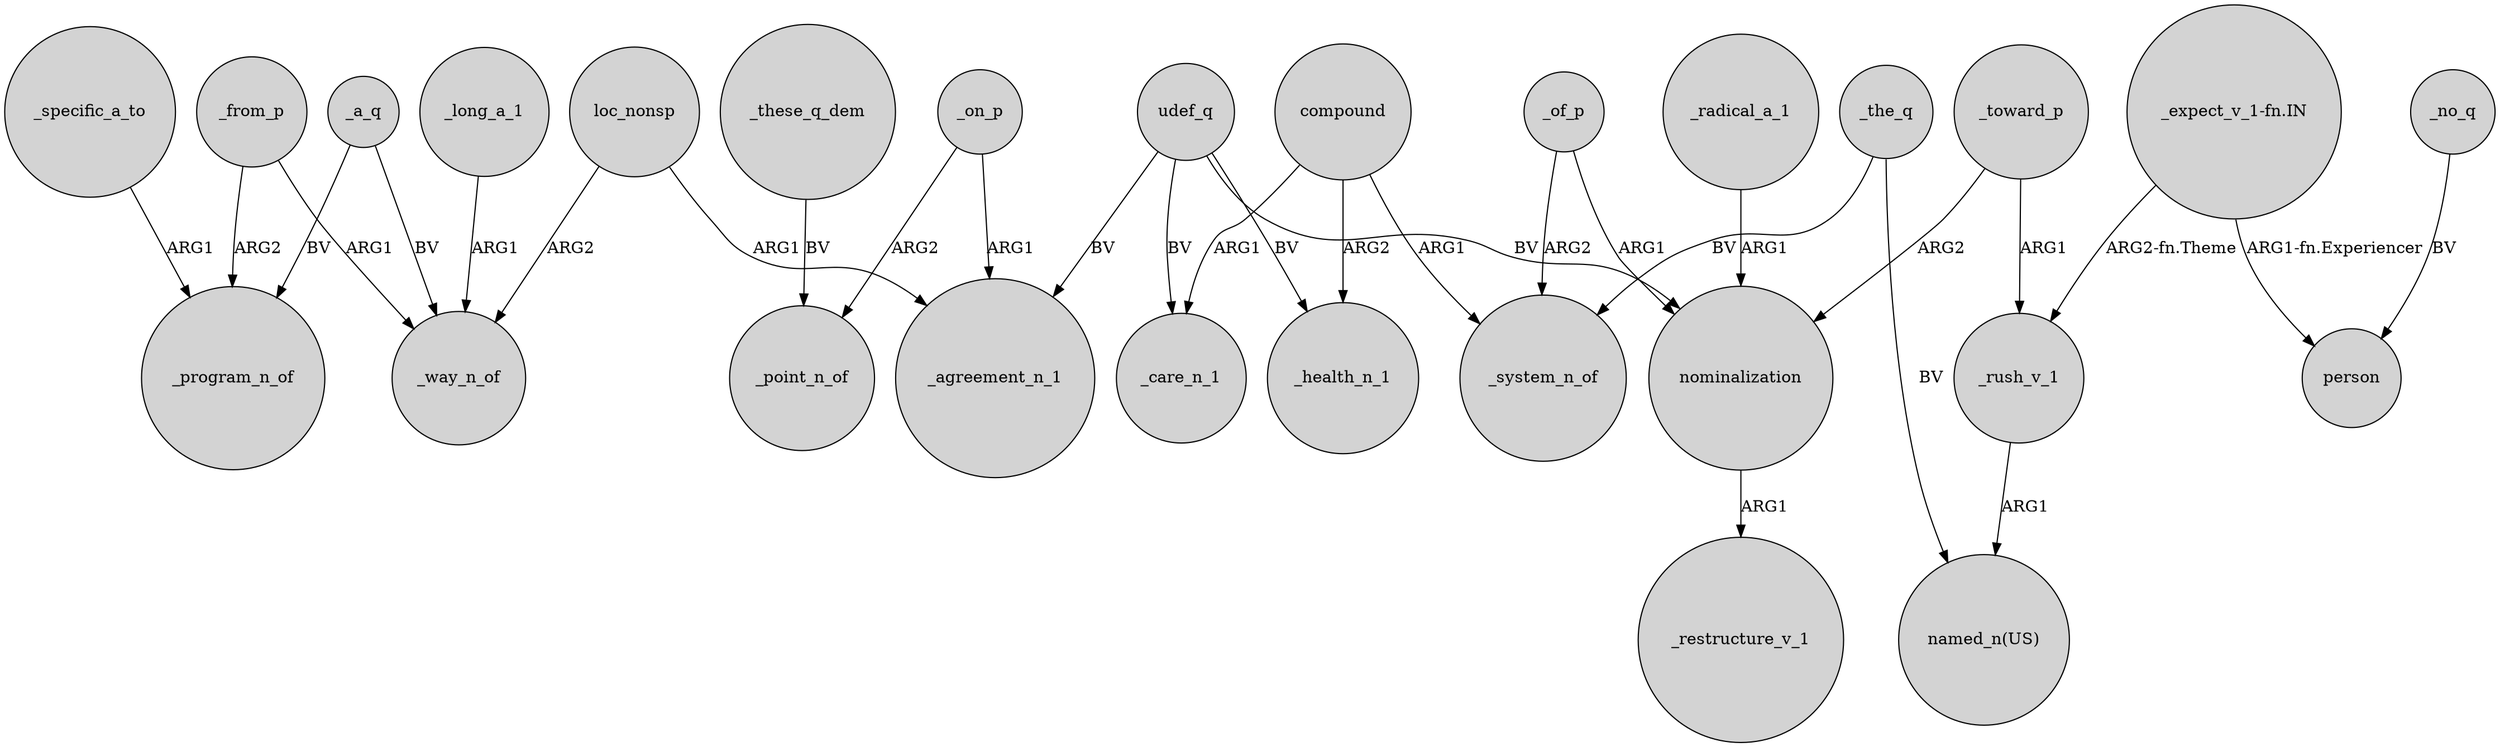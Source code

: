 digraph {
	node [shape=circle style=filled]
	_from_p -> _program_n_of [label=ARG2]
	_from_p -> _way_n_of [label=ARG1]
	compound -> _system_n_of [label=ARG1]
	_on_p -> _point_n_of [label=ARG2]
	udef_q -> _care_n_1 [label=BV]
	_these_q_dem -> _point_n_of [label=BV]
	_of_p -> _system_n_of [label=ARG2]
	_toward_p -> nominalization [label=ARG2]
	_of_p -> nominalization [label=ARG1]
	_long_a_1 -> _way_n_of [label=ARG1]
	loc_nonsp -> _agreement_n_1 [label=ARG1]
	_the_q -> "named_n(US)" [label=BV]
	nominalization -> _restructure_v_1 [label=ARG1]
	udef_q -> _agreement_n_1 [label=BV]
	loc_nonsp -> _way_n_of [label=ARG2]
	compound -> _health_n_1 [label=ARG2]
	udef_q -> _health_n_1 [label=BV]
	_a_q -> _program_n_of [label=BV]
	_specific_a_to -> _program_n_of [label=ARG1]
	_rush_v_1 -> "named_n(US)" [label=ARG1]
	_no_q -> person [label=BV]
	udef_q -> nominalization [label=BV]
	_toward_p -> _rush_v_1 [label=ARG1]
	"_expect_v_1-fn.IN" -> person [label="ARG1-fn.Experiencer"]
	_the_q -> _system_n_of [label=BV]
	compound -> _care_n_1 [label=ARG1]
	_a_q -> _way_n_of [label=BV]
	_on_p -> _agreement_n_1 [label=ARG1]
	_radical_a_1 -> nominalization [label=ARG1]
	"_expect_v_1-fn.IN" -> _rush_v_1 [label="ARG2-fn.Theme"]
}
